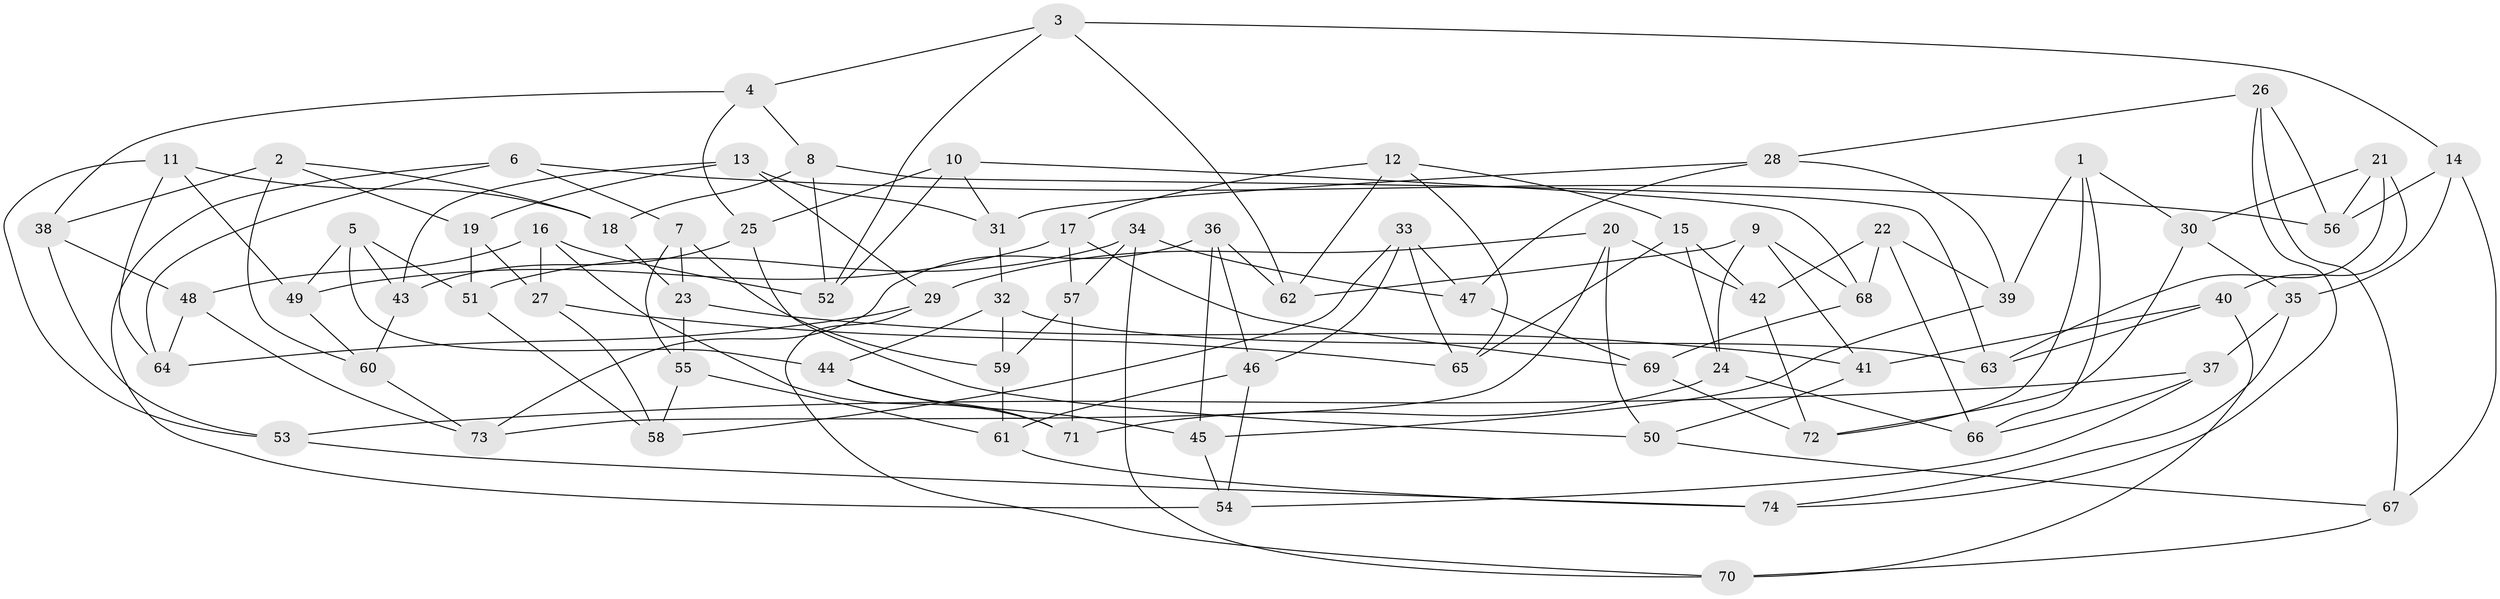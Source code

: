 // coarse degree distribution, {4: 0.3409090909090909, 6: 0.5227272727272727, 5: 0.13636363636363635}
// Generated by graph-tools (version 1.1) at 2025/24/03/03/25 07:24:24]
// undirected, 74 vertices, 148 edges
graph export_dot {
graph [start="1"]
  node [color=gray90,style=filled];
  1;
  2;
  3;
  4;
  5;
  6;
  7;
  8;
  9;
  10;
  11;
  12;
  13;
  14;
  15;
  16;
  17;
  18;
  19;
  20;
  21;
  22;
  23;
  24;
  25;
  26;
  27;
  28;
  29;
  30;
  31;
  32;
  33;
  34;
  35;
  36;
  37;
  38;
  39;
  40;
  41;
  42;
  43;
  44;
  45;
  46;
  47;
  48;
  49;
  50;
  51;
  52;
  53;
  54;
  55;
  56;
  57;
  58;
  59;
  60;
  61;
  62;
  63;
  64;
  65;
  66;
  67;
  68;
  69;
  70;
  71;
  72;
  73;
  74;
  1 -- 39;
  1 -- 66;
  1 -- 30;
  1 -- 72;
  2 -- 19;
  2 -- 18;
  2 -- 60;
  2 -- 38;
  3 -- 62;
  3 -- 52;
  3 -- 14;
  3 -- 4;
  4 -- 25;
  4 -- 8;
  4 -- 38;
  5 -- 44;
  5 -- 43;
  5 -- 51;
  5 -- 49;
  6 -- 64;
  6 -- 54;
  6 -- 56;
  6 -- 7;
  7 -- 55;
  7 -- 23;
  7 -- 59;
  8 -- 18;
  8 -- 52;
  8 -- 63;
  9 -- 62;
  9 -- 41;
  9 -- 68;
  9 -- 24;
  10 -- 25;
  10 -- 68;
  10 -- 52;
  10 -- 31;
  11 -- 64;
  11 -- 18;
  11 -- 53;
  11 -- 49;
  12 -- 62;
  12 -- 17;
  12 -- 65;
  12 -- 15;
  13 -- 19;
  13 -- 43;
  13 -- 29;
  13 -- 31;
  14 -- 56;
  14 -- 35;
  14 -- 67;
  15 -- 24;
  15 -- 65;
  15 -- 42;
  16 -- 52;
  16 -- 27;
  16 -- 48;
  16 -- 71;
  17 -- 69;
  17 -- 49;
  17 -- 57;
  18 -- 23;
  19 -- 27;
  19 -- 51;
  20 -- 42;
  20 -- 73;
  20 -- 29;
  20 -- 50;
  21 -- 30;
  21 -- 56;
  21 -- 63;
  21 -- 40;
  22 -- 68;
  22 -- 42;
  22 -- 66;
  22 -- 39;
  23 -- 41;
  23 -- 55;
  24 -- 66;
  24 -- 71;
  25 -- 43;
  25 -- 50;
  26 -- 56;
  26 -- 74;
  26 -- 67;
  26 -- 28;
  27 -- 58;
  27 -- 65;
  28 -- 47;
  28 -- 39;
  28 -- 31;
  29 -- 70;
  29 -- 64;
  30 -- 72;
  30 -- 35;
  31 -- 32;
  32 -- 59;
  32 -- 63;
  32 -- 44;
  33 -- 65;
  33 -- 47;
  33 -- 58;
  33 -- 46;
  34 -- 70;
  34 -- 51;
  34 -- 57;
  34 -- 47;
  35 -- 74;
  35 -- 37;
  36 -- 46;
  36 -- 45;
  36 -- 73;
  36 -- 62;
  37 -- 53;
  37 -- 54;
  37 -- 66;
  38 -- 53;
  38 -- 48;
  39 -- 45;
  40 -- 41;
  40 -- 63;
  40 -- 70;
  41 -- 50;
  42 -- 72;
  43 -- 60;
  44 -- 71;
  44 -- 45;
  45 -- 54;
  46 -- 54;
  46 -- 61;
  47 -- 69;
  48 -- 64;
  48 -- 73;
  49 -- 60;
  50 -- 67;
  51 -- 58;
  53 -- 74;
  55 -- 58;
  55 -- 61;
  57 -- 59;
  57 -- 71;
  59 -- 61;
  60 -- 73;
  61 -- 74;
  67 -- 70;
  68 -- 69;
  69 -- 72;
}
